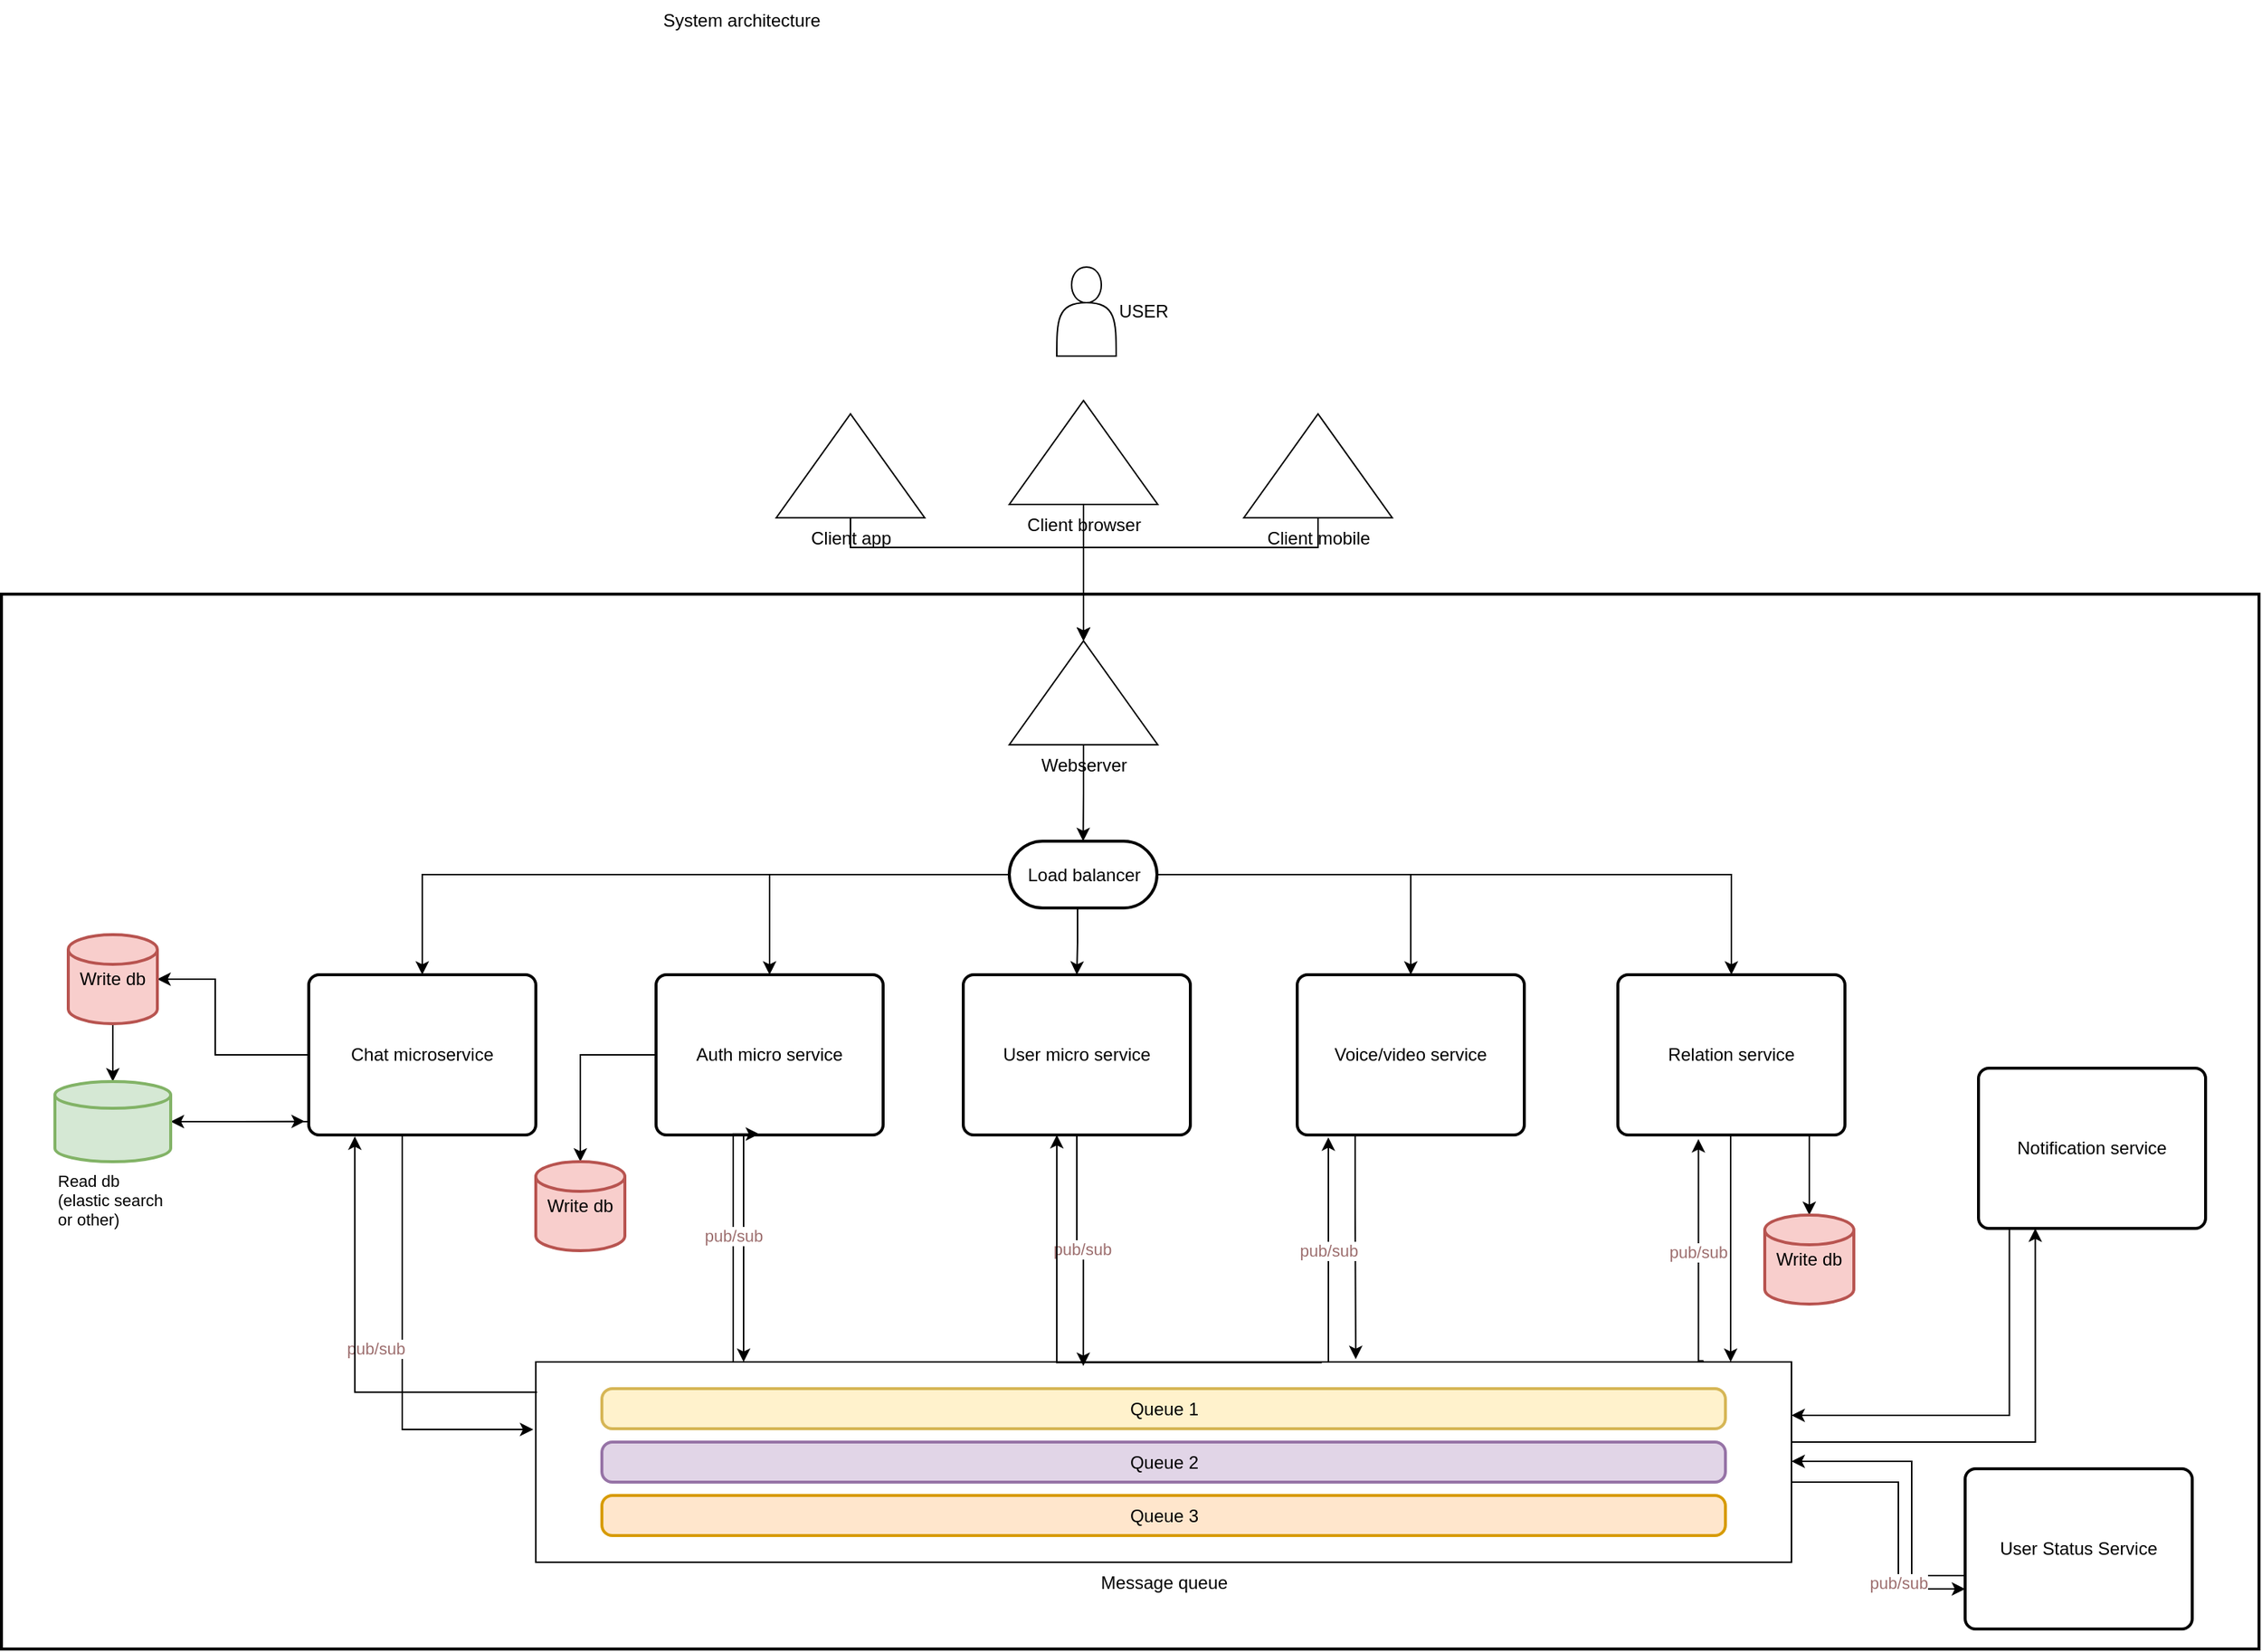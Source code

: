 <mxfile version="20.7.4" type="github"><diagram id="I4ahz-z1FdCuFzpf6qUr" name="Page-1"><mxGraphModel dx="1687" dy="1019" grid="1" gridSize="9" guides="1" tooltips="1" connect="1" arrows="1" fold="1" page="1" pageScale="1" pageWidth="850" pageHeight="1100" math="0" shadow="0"><root><mxCell id="0"/><mxCell id="1" parent="0"/><mxCell id="r7bKNmbLutYQrQa0Vv5a-1" value="USER" style="shape=actor;whiteSpace=wrap;html=1;labelPosition=right;verticalLabelPosition=middle;align=left;verticalAlign=middle;" vertex="1" parent="1"><mxGeometry x="783" y="252" width="40" height="60" as="geometry"/></mxCell><mxCell id="r7bKNmbLutYQrQa0Vv5a-17" value="" style="edgeStyle=orthogonalEdgeStyle;rounded=0;orthogonalLoop=1;jettySize=auto;html=1;" edge="1" parent="1" source="r7bKNmbLutYQrQa0Vv5a-7" target="r7bKNmbLutYQrQa0Vv5a-10"><mxGeometry relative="1" as="geometry"/></mxCell><mxCell id="r7bKNmbLutYQrQa0Vv5a-7" value="Client browser" style="verticalLabelPosition=bottom;verticalAlign=top;html=1;shape=mxgraph.basic.acute_triangle;dx=0.5;" vertex="1" parent="1"><mxGeometry x="751" y="342" width="100" height="70" as="geometry"/></mxCell><mxCell id="r7bKNmbLutYQrQa0Vv5a-8" value="System architecture&amp;nbsp;" style="text;html=1;align=center;verticalAlign=middle;resizable=0;points=[];autosize=1;strokeColor=none;fillColor=none;" vertex="1" parent="1"><mxGeometry x="504.5" y="72" width="135" height="27" as="geometry"/></mxCell><mxCell id="r7bKNmbLutYQrQa0Vv5a-9" value="" style="verticalLabelPosition=bottom;verticalAlign=top;html=1;shape=mxgraph.basic.rect;fillColor2=none;strokeWidth=2;size=20;indent=5;fillColor=none;" vertex="1" parent="1"><mxGeometry x="72" y="472.5" width="1521" height="711" as="geometry"/></mxCell><mxCell id="r7bKNmbLutYQrQa0Vv5a-22" value="" style="edgeStyle=orthogonalEdgeStyle;rounded=0;orthogonalLoop=1;jettySize=auto;html=1;" edge="1" parent="1" source="r7bKNmbLutYQrQa0Vv5a-10" target="r7bKNmbLutYQrQa0Vv5a-21"><mxGeometry relative="1" as="geometry"/></mxCell><mxCell id="r7bKNmbLutYQrQa0Vv5a-10" value="Webserver" style="verticalLabelPosition=bottom;verticalAlign=top;html=1;shape=mxgraph.basic.acute_triangle;dx=0.5;" vertex="1" parent="1"><mxGeometry x="751" y="504" width="100" height="70" as="geometry"/></mxCell><mxCell id="r7bKNmbLutYQrQa0Vv5a-107" style="edgeStyle=orthogonalEdgeStyle;rounded=0;orthogonalLoop=1;jettySize=auto;html=1;entryX=0;entryY=0;entryDx=50;entryDy=0;entryPerimeter=0;fontSize=11;fontColor=#9c6d6d;" edge="1" parent="1" source="r7bKNmbLutYQrQa0Vv5a-14" target="r7bKNmbLutYQrQa0Vv5a-10"><mxGeometry relative="1" as="geometry"><Array as="points"><mxPoint x="959" y="441"/><mxPoint x="801" y="441"/></Array></mxGeometry></mxCell><mxCell id="r7bKNmbLutYQrQa0Vv5a-14" value="Client mobile&lt;br&gt;" style="verticalLabelPosition=bottom;verticalAlign=top;html=1;shape=mxgraph.basic.acute_triangle;dx=0.5;" vertex="1" parent="1"><mxGeometry x="909" y="351" width="100" height="70" as="geometry"/></mxCell><mxCell id="r7bKNmbLutYQrQa0Vv5a-106" value="" style="edgeStyle=orthogonalEdgeStyle;rounded=0;orthogonalLoop=1;jettySize=auto;html=1;fontSize=11;fontColor=#9c6d6d;" edge="1" parent="1" source="r7bKNmbLutYQrQa0Vv5a-15" target="r7bKNmbLutYQrQa0Vv5a-10"><mxGeometry relative="1" as="geometry"><Array as="points"><mxPoint x="644" y="441"/><mxPoint x="801" y="441"/></Array></mxGeometry></mxCell><mxCell id="r7bKNmbLutYQrQa0Vv5a-15" value="Client app" style="verticalLabelPosition=bottom;verticalAlign=top;html=1;shape=mxgraph.basic.acute_triangle;dx=0.5;" vertex="1" parent="1"><mxGeometry x="594" y="351" width="100" height="70" as="geometry"/></mxCell><mxCell id="r7bKNmbLutYQrQa0Vv5a-31" value="" style="edgeStyle=orthogonalEdgeStyle;rounded=0;orthogonalLoop=1;jettySize=auto;html=1;" edge="1" parent="1" source="r7bKNmbLutYQrQa0Vv5a-21" target="r7bKNmbLutYQrQa0Vv5a-24"><mxGeometry relative="1" as="geometry"/></mxCell><mxCell id="r7bKNmbLutYQrQa0Vv5a-32" style="edgeStyle=orthogonalEdgeStyle;rounded=0;orthogonalLoop=1;jettySize=auto;html=1;" edge="1" parent="1" source="r7bKNmbLutYQrQa0Vv5a-21" target="r7bKNmbLutYQrQa0Vv5a-23"><mxGeometry relative="1" as="geometry"/></mxCell><mxCell id="r7bKNmbLutYQrQa0Vv5a-33" style="edgeStyle=orthogonalEdgeStyle;rounded=0;orthogonalLoop=1;jettySize=auto;html=1;" edge="1" parent="1" source="r7bKNmbLutYQrQa0Vv5a-21" target="r7bKNmbLutYQrQa0Vv5a-25"><mxGeometry relative="1" as="geometry"/></mxCell><mxCell id="r7bKNmbLutYQrQa0Vv5a-82" style="edgeStyle=orthogonalEdgeStyle;rounded=0;orthogonalLoop=1;jettySize=auto;html=1;fontSize=11;fontColor=#9c6d6d;" edge="1" parent="1" source="r7bKNmbLutYQrQa0Vv5a-21" target="r7bKNmbLutYQrQa0Vv5a-79"><mxGeometry relative="1" as="geometry"/></mxCell><mxCell id="r7bKNmbLutYQrQa0Vv5a-109" style="edgeStyle=orthogonalEdgeStyle;rounded=0;orthogonalLoop=1;jettySize=auto;html=1;entryX=0.5;entryY=0;entryDx=0;entryDy=0;fontSize=11;fontColor=#9c6d6d;" edge="1" parent="1" source="r7bKNmbLutYQrQa0Vv5a-21" target="r7bKNmbLutYQrQa0Vv5a-72"><mxGeometry relative="1" as="geometry"><Array as="points"><mxPoint x="797" y="707"/><mxPoint x="797" y="707"/></Array></mxGeometry></mxCell><mxCell id="r7bKNmbLutYQrQa0Vv5a-21" value="Load balancer" style="html=1;dashed=0;whitespace=wrap;shape=mxgraph.dfd.start;strokeWidth=2;fillColor=none;" vertex="1" parent="1"><mxGeometry x="751" y="639" width="99.5" height="45" as="geometry"/></mxCell><mxCell id="r7bKNmbLutYQrQa0Vv5a-44" value="" style="edgeStyle=orthogonalEdgeStyle;rounded=0;orthogonalLoop=1;jettySize=auto;html=1;fontSize=11;fontColor=#9c6d6d;entryX=1;entryY=0.5;entryDx=0;entryDy=0;entryPerimeter=0;" edge="1" parent="1" source="r7bKNmbLutYQrQa0Vv5a-23" target="r7bKNmbLutYQrQa0Vv5a-38"><mxGeometry relative="1" as="geometry"><Array as="points"><mxPoint x="243" y="828"/><mxPoint x="243" y="828"/></Array></mxGeometry></mxCell><mxCell id="r7bKNmbLutYQrQa0Vv5a-45" style="edgeStyle=orthogonalEdgeStyle;rounded=0;orthogonalLoop=1;jettySize=auto;html=1;fontSize=11;fontColor=#9c6d6d;" edge="1" parent="1" source="r7bKNmbLutYQrQa0Vv5a-23" target="r7bKNmbLutYQrQa0Vv5a-26"><mxGeometry x="-0.059" y="-9" relative="1" as="geometry"><Array as="points"><mxPoint x="216" y="783"/><mxPoint x="216" y="732"/></Array><mxPoint as="offset"/></mxGeometry></mxCell><mxCell id="r7bKNmbLutYQrQa0Vv5a-67" value="pub/sub" style="edgeStyle=orthogonalEdgeStyle;rounded=0;orthogonalLoop=1;jettySize=auto;html=1;entryX=-0.002;entryY=0.337;entryDx=0;entryDy=0;entryPerimeter=0;fontSize=11;fontColor=#9c6d6d;" edge="1" parent="1" source="r7bKNmbLutYQrQa0Vv5a-23" target="r7bKNmbLutYQrQa0Vv5a-27"><mxGeometry x="-0.001" y="-18" relative="1" as="geometry"><Array as="points"><mxPoint x="342" y="1036"/></Array><mxPoint as="offset"/></mxGeometry></mxCell><mxCell id="r7bKNmbLutYQrQa0Vv5a-23" value="Chat microservice" style="rounded=1;whiteSpace=wrap;html=1;absoluteArcSize=1;arcSize=14;strokeWidth=2;fillColor=none;" vertex="1" parent="1"><mxGeometry x="279" y="729" width="153" height="108" as="geometry"/></mxCell><mxCell id="r7bKNmbLutYQrQa0Vv5a-61" style="edgeStyle=orthogonalEdgeStyle;rounded=0;orthogonalLoop=1;jettySize=auto;html=1;fontSize=11;fontColor=#9c6d6d;" edge="1" parent="1" source="r7bKNmbLutYQrQa0Vv5a-24" target="r7bKNmbLutYQrQa0Vv5a-46"><mxGeometry relative="1" as="geometry"/></mxCell><mxCell id="r7bKNmbLutYQrQa0Vv5a-73" style="edgeStyle=orthogonalEdgeStyle;rounded=0;orthogonalLoop=1;jettySize=auto;html=1;fontSize=11;fontColor=#9c6d6d;" edge="1" parent="1" source="r7bKNmbLutYQrQa0Vv5a-24"><mxGeometry relative="1" as="geometry"><mxPoint x="572" y="990" as="targetPoint"/><Array as="points"><mxPoint x="572" y="900"/><mxPoint x="572" y="900"/></Array></mxGeometry></mxCell><mxCell id="r7bKNmbLutYQrQa0Vv5a-24" value="Auth micro service" style="rounded=1;whiteSpace=wrap;html=1;absoluteArcSize=1;arcSize=14;strokeWidth=2;fillColor=none;" vertex="1" parent="1"><mxGeometry x="513" y="729" width="153" height="108" as="geometry"/></mxCell><mxCell id="r7bKNmbLutYQrQa0Vv5a-80" style="edgeStyle=orthogonalEdgeStyle;rounded=0;orthogonalLoop=1;jettySize=auto;html=1;entryX=0.653;entryY=-0.014;entryDx=0;entryDy=0;entryPerimeter=0;fontSize=11;fontColor=#9c6d6d;" edge="1" parent="1" source="r7bKNmbLutYQrQa0Vv5a-25" target="r7bKNmbLutYQrQa0Vv5a-27"><mxGeometry relative="1" as="geometry"><Array as="points"><mxPoint x="984" y="882"/><mxPoint x="984" y="882"/></Array></mxGeometry></mxCell><mxCell id="r7bKNmbLutYQrQa0Vv5a-25" value="Voice/video service" style="rounded=1;whiteSpace=wrap;html=1;absoluteArcSize=1;arcSize=14;strokeWidth=2;fillColor=none;" vertex="1" parent="1"><mxGeometry x="945" y="729" width="153" height="108" as="geometry"/></mxCell><mxCell id="r7bKNmbLutYQrQa0Vv5a-41" value="" style="edgeStyle=orthogonalEdgeStyle;rounded=0;orthogonalLoop=1;jettySize=auto;html=1;" edge="1" parent="1" source="r7bKNmbLutYQrQa0Vv5a-26" target="r7bKNmbLutYQrQa0Vv5a-38"><mxGeometry relative="1" as="geometry"/></mxCell><mxCell id="r7bKNmbLutYQrQa0Vv5a-26" value="Write db" style="strokeWidth=2;html=1;shape=mxgraph.flowchart.database;whiteSpace=wrap;fillColor=#f8cecc;strokeColor=#b85450;" vertex="1" parent="1"><mxGeometry x="117" y="702" width="60" height="60" as="geometry"/></mxCell><mxCell id="r7bKNmbLutYQrQa0Vv5a-57" style="edgeStyle=orthogonalEdgeStyle;rounded=0;orthogonalLoop=1;jettySize=auto;html=1;entryX=-0.017;entryY=0.915;entryDx=0;entryDy=0;entryPerimeter=0;fontSize=11;fontColor=#9c6d6d;" edge="1" parent="1" source="r7bKNmbLutYQrQa0Vv5a-38" target="r7bKNmbLutYQrQa0Vv5a-23"><mxGeometry relative="1" as="geometry"/></mxCell><mxCell id="r7bKNmbLutYQrQa0Vv5a-38" value="Read db (elastic search or other)" style="strokeWidth=2;html=1;shape=mxgraph.flowchart.database;whiteSpace=wrap;fillColor=#d5e8d4;labelPosition=center;verticalLabelPosition=bottom;align=left;verticalAlign=top;fontSize=11;labelBackgroundColor=default;strokeColor=#82b366;" vertex="1" parent="1"><mxGeometry x="108" y="801" width="78" height="54" as="geometry"/></mxCell><mxCell id="r7bKNmbLutYQrQa0Vv5a-42" value="" style="group" vertex="1" connectable="0" parent="1"><mxGeometry x="432" y="990" width="846" height="135" as="geometry"/></mxCell><mxCell id="r7bKNmbLutYQrQa0Vv5a-27" value="Message queue" style="verticalLabelPosition=bottom;verticalAlign=top;html=1;shape=mxgraph.basic.rect;fillColor2=none;strokeWidth=1;size=20;indent=5;fillColor=none;" vertex="1" parent="r7bKNmbLutYQrQa0Vv5a-42"><mxGeometry width="846" height="135" as="geometry"/></mxCell><mxCell id="r7bKNmbLutYQrQa0Vv5a-28" value="Queue 1" style="rounded=1;whiteSpace=wrap;html=1;absoluteArcSize=1;arcSize=14;strokeWidth=2;fillColor=#fff2cc;strokeColor=#d6b656;" vertex="1" parent="r7bKNmbLutYQrQa0Vv5a-42"><mxGeometry x="44.526" y="18" width="756.947" height="27" as="geometry"/></mxCell><mxCell id="r7bKNmbLutYQrQa0Vv5a-29" value="Queue 2" style="rounded=1;whiteSpace=wrap;html=1;absoluteArcSize=1;arcSize=14;strokeWidth=2;fillColor=#e1d5e7;strokeColor=#9673a6;" vertex="1" parent="r7bKNmbLutYQrQa0Vv5a-42"><mxGeometry x="44.526" y="54" width="756.947" height="27" as="geometry"/></mxCell><mxCell id="r7bKNmbLutYQrQa0Vv5a-30" value="Queue 3" style="rounded=1;whiteSpace=wrap;html=1;absoluteArcSize=1;arcSize=14;strokeWidth=2;fillColor=#ffe6cc;strokeColor=#d79b00;" vertex="1" parent="r7bKNmbLutYQrQa0Vv5a-42"><mxGeometry x="44.526" y="90" width="756.947" height="27" as="geometry"/></mxCell><mxCell id="r7bKNmbLutYQrQa0Vv5a-46" value="Write db" style="strokeWidth=2;html=1;shape=mxgraph.flowchart.database;whiteSpace=wrap;fillColor=#f8cecc;strokeColor=#b85450;" vertex="1" parent="1"><mxGeometry x="432" y="855" width="60" height="60" as="geometry"/></mxCell><mxCell id="r7bKNmbLutYQrQa0Vv5a-63" value="pub/sub" style="edgeStyle=orthogonalEdgeStyle;rounded=0;orthogonalLoop=1;jettySize=auto;html=1;entryX=0.454;entryY=0.994;entryDx=0;entryDy=0;entryPerimeter=0;fontSize=11;fontColor=#9c6d6d;" edge="1" parent="1" source="r7bKNmbLutYQrQa0Vv5a-27" target="r7bKNmbLutYQrQa0Vv5a-24"><mxGeometry relative="1" as="geometry"><Array as="points"><mxPoint x="565" y="945"/><mxPoint x="565" y="945"/></Array></mxGeometry></mxCell><mxCell id="r7bKNmbLutYQrQa0Vv5a-66" style="edgeStyle=orthogonalEdgeStyle;rounded=0;orthogonalLoop=1;jettySize=auto;html=1;entryX=0.203;entryY=1.009;entryDx=0;entryDy=0;entryPerimeter=0;fontSize=11;fontColor=#9c6d6d;exitX=0.001;exitY=0.151;exitDx=0;exitDy=0;exitPerimeter=0;" edge="1" parent="1" source="r7bKNmbLutYQrQa0Vv5a-27" target="r7bKNmbLutYQrQa0Vv5a-23"><mxGeometry relative="1" as="geometry"><mxPoint x="423" y="1071" as="sourcePoint"/></mxGeometry></mxCell><mxCell id="r7bKNmbLutYQrQa0Vv5a-76" value="pub/sub" style="edgeStyle=orthogonalEdgeStyle;rounded=0;orthogonalLoop=1;jettySize=auto;html=1;entryX=0.436;entryY=0.02;entryDx=0;entryDy=0;entryPerimeter=0;fontSize=11;fontColor=#9c6d6d;" edge="1" parent="1" source="r7bKNmbLutYQrQa0Vv5a-72" target="r7bKNmbLutYQrQa0Vv5a-27"><mxGeometry relative="1" as="geometry"/></mxCell><mxCell id="r7bKNmbLutYQrQa0Vv5a-72" value="User micro service" style="rounded=1;whiteSpace=wrap;html=1;absoluteArcSize=1;arcSize=14;strokeWidth=2;fillColor=none;" vertex="1" parent="1"><mxGeometry x="720" y="729" width="153" height="108" as="geometry"/></mxCell><mxCell id="r7bKNmbLutYQrQa0Vv5a-78" style="edgeStyle=orthogonalEdgeStyle;rounded=0;orthogonalLoop=1;jettySize=auto;html=1;entryX=0.412;entryY=1;entryDx=0;entryDy=0;entryPerimeter=0;fontSize=11;fontColor=#9c6d6d;exitX=0.626;exitY=0.003;exitDx=0;exitDy=0;exitPerimeter=0;" edge="1" parent="1" source="r7bKNmbLutYQrQa0Vv5a-27" target="r7bKNmbLutYQrQa0Vv5a-72"><mxGeometry relative="1" as="geometry"><mxPoint x="783" y="972" as="sourcePoint"/><Array as="points"><mxPoint x="783" y="990"/></Array></mxGeometry></mxCell><mxCell id="r7bKNmbLutYQrQa0Vv5a-87" style="edgeStyle=orthogonalEdgeStyle;rounded=0;orthogonalLoop=1;jettySize=auto;html=1;fontSize=11;fontColor=#9c6d6d;" edge="1" parent="1" source="r7bKNmbLutYQrQa0Vv5a-79"><mxGeometry relative="1" as="geometry"><mxPoint x="1237" y="990" as="targetPoint"/></mxGeometry></mxCell><mxCell id="r7bKNmbLutYQrQa0Vv5a-92" style="edgeStyle=orthogonalEdgeStyle;rounded=0;orthogonalLoop=1;jettySize=auto;html=1;fontSize=11;fontColor=#9c6d6d;" edge="1" parent="1" source="r7bKNmbLutYQrQa0Vv5a-79" target="r7bKNmbLutYQrQa0Vv5a-89"><mxGeometry relative="1" as="geometry"><Array as="points"><mxPoint x="1290" y="855"/><mxPoint x="1290" y="855"/></Array></mxGeometry></mxCell><mxCell id="r7bKNmbLutYQrQa0Vv5a-79" value="Relation service" style="rounded=1;whiteSpace=wrap;html=1;absoluteArcSize=1;arcSize=14;strokeWidth=2;fillColor=none;" vertex="1" parent="1"><mxGeometry x="1161" y="729" width="153" height="108" as="geometry"/></mxCell><mxCell id="r7bKNmbLutYQrQa0Vv5a-81" value="pub/sub" style="edgeStyle=orthogonalEdgeStyle;rounded=0;orthogonalLoop=1;jettySize=auto;html=1;entryX=0.137;entryY=1.015;entryDx=0;entryDy=0;entryPerimeter=0;fontSize=11;fontColor=#9c6d6d;" edge="1" parent="1" source="r7bKNmbLutYQrQa0Vv5a-27" target="r7bKNmbLutYQrQa0Vv5a-25"><mxGeometry relative="1" as="geometry"><Array as="points"><mxPoint x="966" y="954"/><mxPoint x="966" y="954"/></Array></mxGeometry></mxCell><mxCell id="r7bKNmbLutYQrQa0Vv5a-88" value="pub/sub" style="edgeStyle=orthogonalEdgeStyle;rounded=0;orthogonalLoop=1;jettySize=auto;html=1;entryX=0.355;entryY=1.026;entryDx=0;entryDy=0;entryPerimeter=0;fontSize=11;fontColor=#9c6d6d;exitX=0.93;exitY=-0.006;exitDx=0;exitDy=0;exitPerimeter=0;" edge="1" parent="1" source="r7bKNmbLutYQrQa0Vv5a-27" target="r7bKNmbLutYQrQa0Vv5a-79"><mxGeometry relative="1" as="geometry"><Array as="points"><mxPoint x="1215" y="989"/></Array></mxGeometry></mxCell><mxCell id="r7bKNmbLutYQrQa0Vv5a-89" value="Write db" style="strokeWidth=2;html=1;shape=mxgraph.flowchart.database;whiteSpace=wrap;fillColor=#f8cecc;strokeColor=#b85450;" vertex="1" parent="1"><mxGeometry x="1260" y="891" width="60" height="60" as="geometry"/></mxCell><mxCell id="r7bKNmbLutYQrQa0Vv5a-102" style="edgeStyle=orthogonalEdgeStyle;rounded=0;orthogonalLoop=1;jettySize=auto;html=1;fontSize=11;fontColor=#9c6d6d;exitX=0.136;exitY=0.998;exitDx=0;exitDy=0;exitPerimeter=0;" edge="1" parent="1" source="r7bKNmbLutYQrQa0Vv5a-93"><mxGeometry relative="1" as="geometry"><mxPoint x="1278" y="1026" as="targetPoint"/><Array as="points"><mxPoint x="1425" y="1026"/></Array></mxGeometry></mxCell><mxCell id="r7bKNmbLutYQrQa0Vv5a-93" value="Notification service" style="rounded=1;whiteSpace=wrap;html=1;absoluteArcSize=1;arcSize=14;strokeWidth=2;fillColor=none;" vertex="1" parent="1"><mxGeometry x="1404" y="792" width="153" height="108" as="geometry"/></mxCell><mxCell id="r7bKNmbLutYQrQa0Vv5a-104" value="" style="edgeStyle=orthogonalEdgeStyle;rounded=0;orthogonalLoop=1;jettySize=auto;html=1;fontSize=11;fontColor=#9c6d6d;" edge="1" parent="1" source="r7bKNmbLutYQrQa0Vv5a-94" target="r7bKNmbLutYQrQa0Vv5a-27"><mxGeometry relative="1" as="geometry"><Array as="points"><mxPoint x="1359" y="1134"/><mxPoint x="1359" y="1057"/></Array></mxGeometry></mxCell><mxCell id="r7bKNmbLutYQrQa0Vv5a-94" value="User Status Service" style="rounded=1;whiteSpace=wrap;html=1;absoluteArcSize=1;arcSize=14;strokeWidth=2;fillColor=none;" vertex="1" parent="1"><mxGeometry x="1395" y="1062" width="153" height="108" as="geometry"/></mxCell><mxCell id="r7bKNmbLutYQrQa0Vv5a-100" style="edgeStyle=orthogonalEdgeStyle;rounded=0;orthogonalLoop=1;jettySize=auto;html=1;entryX=0.25;entryY=1;entryDx=0;entryDy=0;fontSize=11;fontColor=#9c6d6d;" edge="1" parent="1" source="r7bKNmbLutYQrQa0Vv5a-27" target="r7bKNmbLutYQrQa0Vv5a-93"><mxGeometry relative="1" as="geometry"><Array as="points"><mxPoint x="1442" y="1044"/></Array></mxGeometry></mxCell><mxCell id="r7bKNmbLutYQrQa0Vv5a-103" value="" style="edgeStyle=orthogonalEdgeStyle;rounded=0;orthogonalLoop=1;jettySize=auto;html=1;fontSize=11;fontColor=#9c6d6d;entryX=0;entryY=0.75;entryDx=0;entryDy=0;" edge="1" parent="1" source="r7bKNmbLutYQrQa0Vv5a-27" target="r7bKNmbLutYQrQa0Vv5a-94"><mxGeometry relative="1" as="geometry"><Array as="points"><mxPoint x="1350" y="1071"/><mxPoint x="1350" y="1143"/></Array></mxGeometry></mxCell><mxCell id="r7bKNmbLutYQrQa0Vv5a-105" value="pub/sub&lt;br&gt;" style="edgeLabel;html=1;align=center;verticalAlign=middle;resizable=0;points=[];fontSize=11;fontColor=#9c6d6d;" vertex="1" connectable="0" parent="r7bKNmbLutYQrQa0Vv5a-103"><mxGeometry x="0.481" y="1" relative="1" as="geometry"><mxPoint x="-1" as="offset"/></mxGeometry></mxCell></root></mxGraphModel></diagram></mxfile>